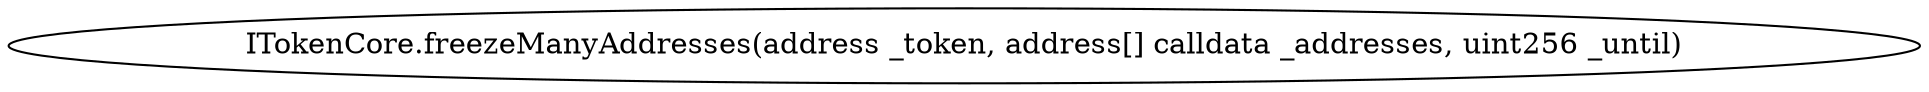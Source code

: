 digraph "" {
	graph [bb="0,0,772.33,36"];
	node [label="\N"];
	"ITokenCore.freezeManyAddresses(address _token, address[] calldata _addresses, uint256 _until)"	 [height=0.5,
		pos="386.16,18",
		width=10.727];
}
digraph "" {
	graph [bb="0,0,772.33,36"];
	node [label="\N"];
	"ITokenCore.freezeManyAddresses(address _token, address[] calldata _addresses, uint256 _until)"	 [height=0.5,
		pos="386.16,18",
		width=10.727];
}
digraph "" {
	graph [bb="0,0,772.33,36"];
	node [label="\N"];
	"ITokenCore.freezeManyAddresses(address _token, address[] calldata _addresses, uint256 _until)"	 [height=0.5,
		pos="386.16,18",
		width=10.727];
}
digraph "" {
	graph [bb="0,0,772.33,36"];
	node [label="\N"];
	"ITokenCore.freezeManyAddresses(address _token, address[] calldata _addresses, uint256 _until)"	 [height=0.5,
		pos="386.16,18",
		width=10.727];
}
digraph "" {
	graph [bb="0,0,772.33,36"];
	node [label="\N"];
	"ITokenCore.freezeManyAddresses(address _token, address[] calldata _addresses, uint256 _until)"	 [height=0.5,
		pos="386.16,18",
		width=10.727];
}
